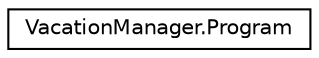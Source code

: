 digraph "Graphical Class Hierarchy"
{
 // LATEX_PDF_SIZE
  edge [fontname="Helvetica",fontsize="10",labelfontname="Helvetica",labelfontsize="10"];
  node [fontname="Helvetica",fontsize="10",shape=record];
  rankdir="LR";
  Node0 [label="VacationManager.Program",height=0.2,width=0.4,color="black", fillcolor="white", style="filled",URL="$class_vacation_manager_1_1_program.html",tooltip="Initializes the web pages."];
}
